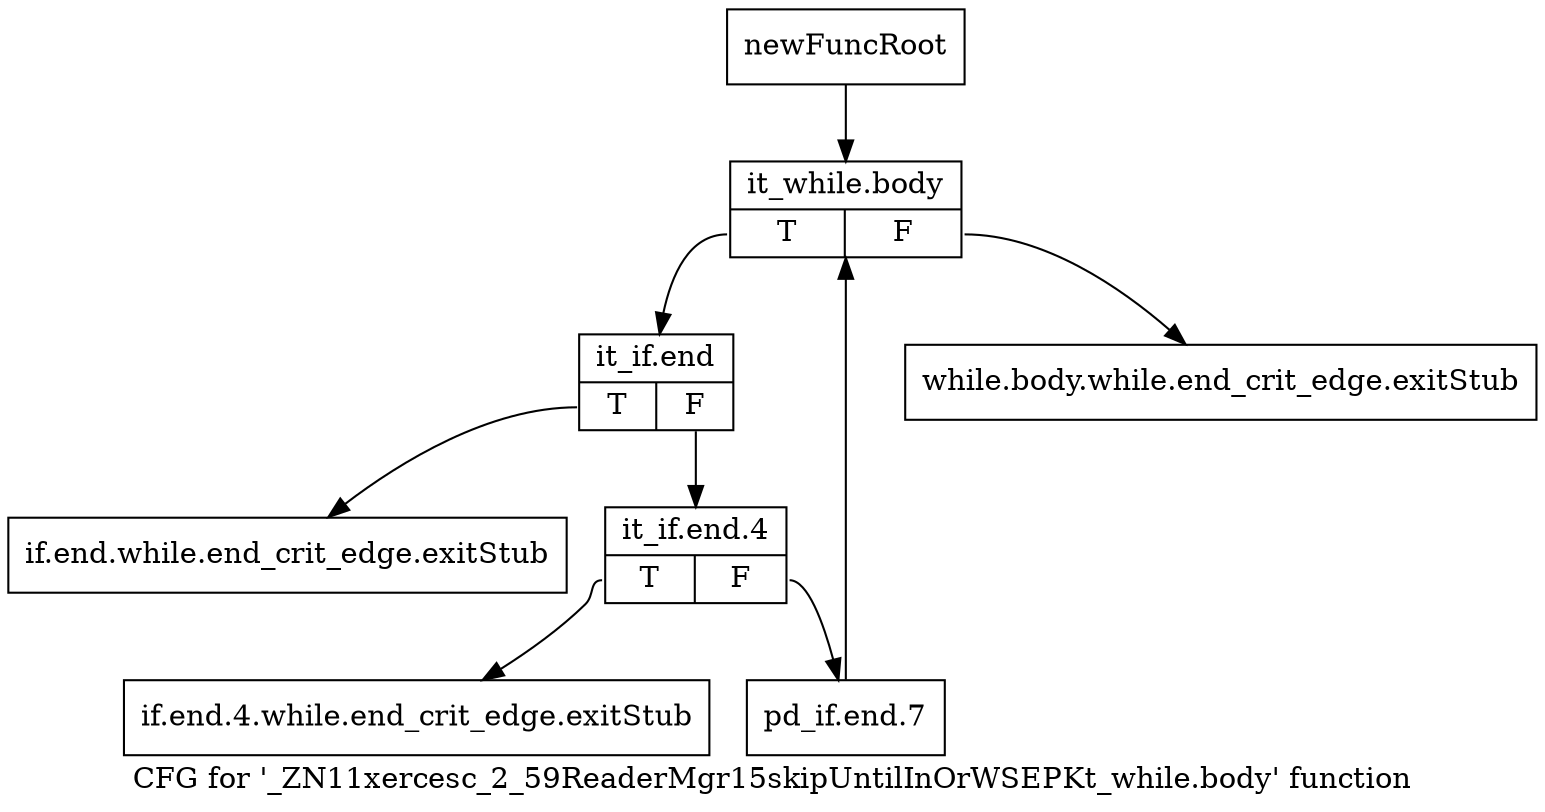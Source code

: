 digraph "CFG for '_ZN11xercesc_2_59ReaderMgr15skipUntilInOrWSEPKt_while.body' function" {
	label="CFG for '_ZN11xercesc_2_59ReaderMgr15skipUntilInOrWSEPKt_while.body' function";

	Node0x9956780 [shape=record,label="{newFuncRoot}"];
	Node0x9956780 -> Node0x99568c0;
	Node0x99567d0 [shape=record,label="{while.body.while.end_crit_edge.exitStub}"];
	Node0x9956820 [shape=record,label="{if.end.while.end_crit_edge.exitStub}"];
	Node0x9956870 [shape=record,label="{if.end.4.while.end_crit_edge.exitStub}"];
	Node0x99568c0 [shape=record,label="{it_while.body|{<s0>T|<s1>F}}"];
	Node0x99568c0:s0 -> Node0x9956910;
	Node0x99568c0:s1 -> Node0x99567d0;
	Node0x9956910 [shape=record,label="{it_if.end|{<s0>T|<s1>F}}"];
	Node0x9956910:s0 -> Node0x9956820;
	Node0x9956910:s1 -> Node0x9956960;
	Node0x9956960 [shape=record,label="{it_if.end.4|{<s0>T|<s1>F}}"];
	Node0x9956960:s0 -> Node0x9956870;
	Node0x9956960:s1 -> Node0x99569b0;
	Node0x99569b0 [shape=record,label="{pd_if.end.7}"];
	Node0x99569b0 -> Node0x99568c0;
}
